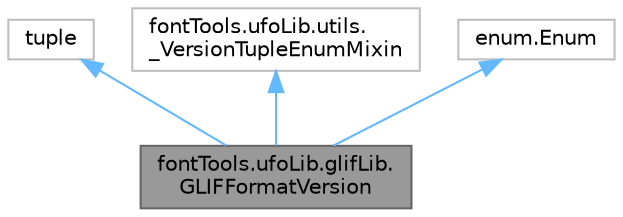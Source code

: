 digraph "fontTools.ufoLib.glifLib.GLIFFormatVersion"
{
 // LATEX_PDF_SIZE
  bgcolor="transparent";
  edge [fontname=Helvetica,fontsize=10,labelfontname=Helvetica,labelfontsize=10];
  node [fontname=Helvetica,fontsize=10,shape=box,height=0.2,width=0.4];
  Node1 [id="Node000001",label="fontTools.ufoLib.glifLib.\lGLIFFormatVersion",height=0.2,width=0.4,color="gray40", fillcolor="grey60", style="filled", fontcolor="black",tooltip=" "];
  Node2 -> Node1 [id="edge4_Node000001_Node000002",dir="back",color="steelblue1",style="solid",tooltip=" "];
  Node2 [id="Node000002",label="tuple",height=0.2,width=0.4,color="grey75", fillcolor="white", style="filled",tooltip=" "];
  Node3 -> Node1 [id="edge5_Node000001_Node000003",dir="back",color="steelblue1",style="solid",tooltip=" "];
  Node3 [id="Node000003",label="fontTools.ufoLib.utils.\l_VersionTupleEnumMixin",height=0.2,width=0.4,color="grey75", fillcolor="white", style="filled",URL="$d3/d5f/classfontTools_1_1ufoLib_1_1utils_1_1__VersionTupleEnumMixin.html",tooltip=" "];
  Node4 -> Node1 [id="edge6_Node000001_Node000004",dir="back",color="steelblue1",style="solid",tooltip=" "];
  Node4 [id="Node000004",label="enum.Enum",height=0.2,width=0.4,color="grey75", fillcolor="white", style="filled",tooltip=" "];
}
